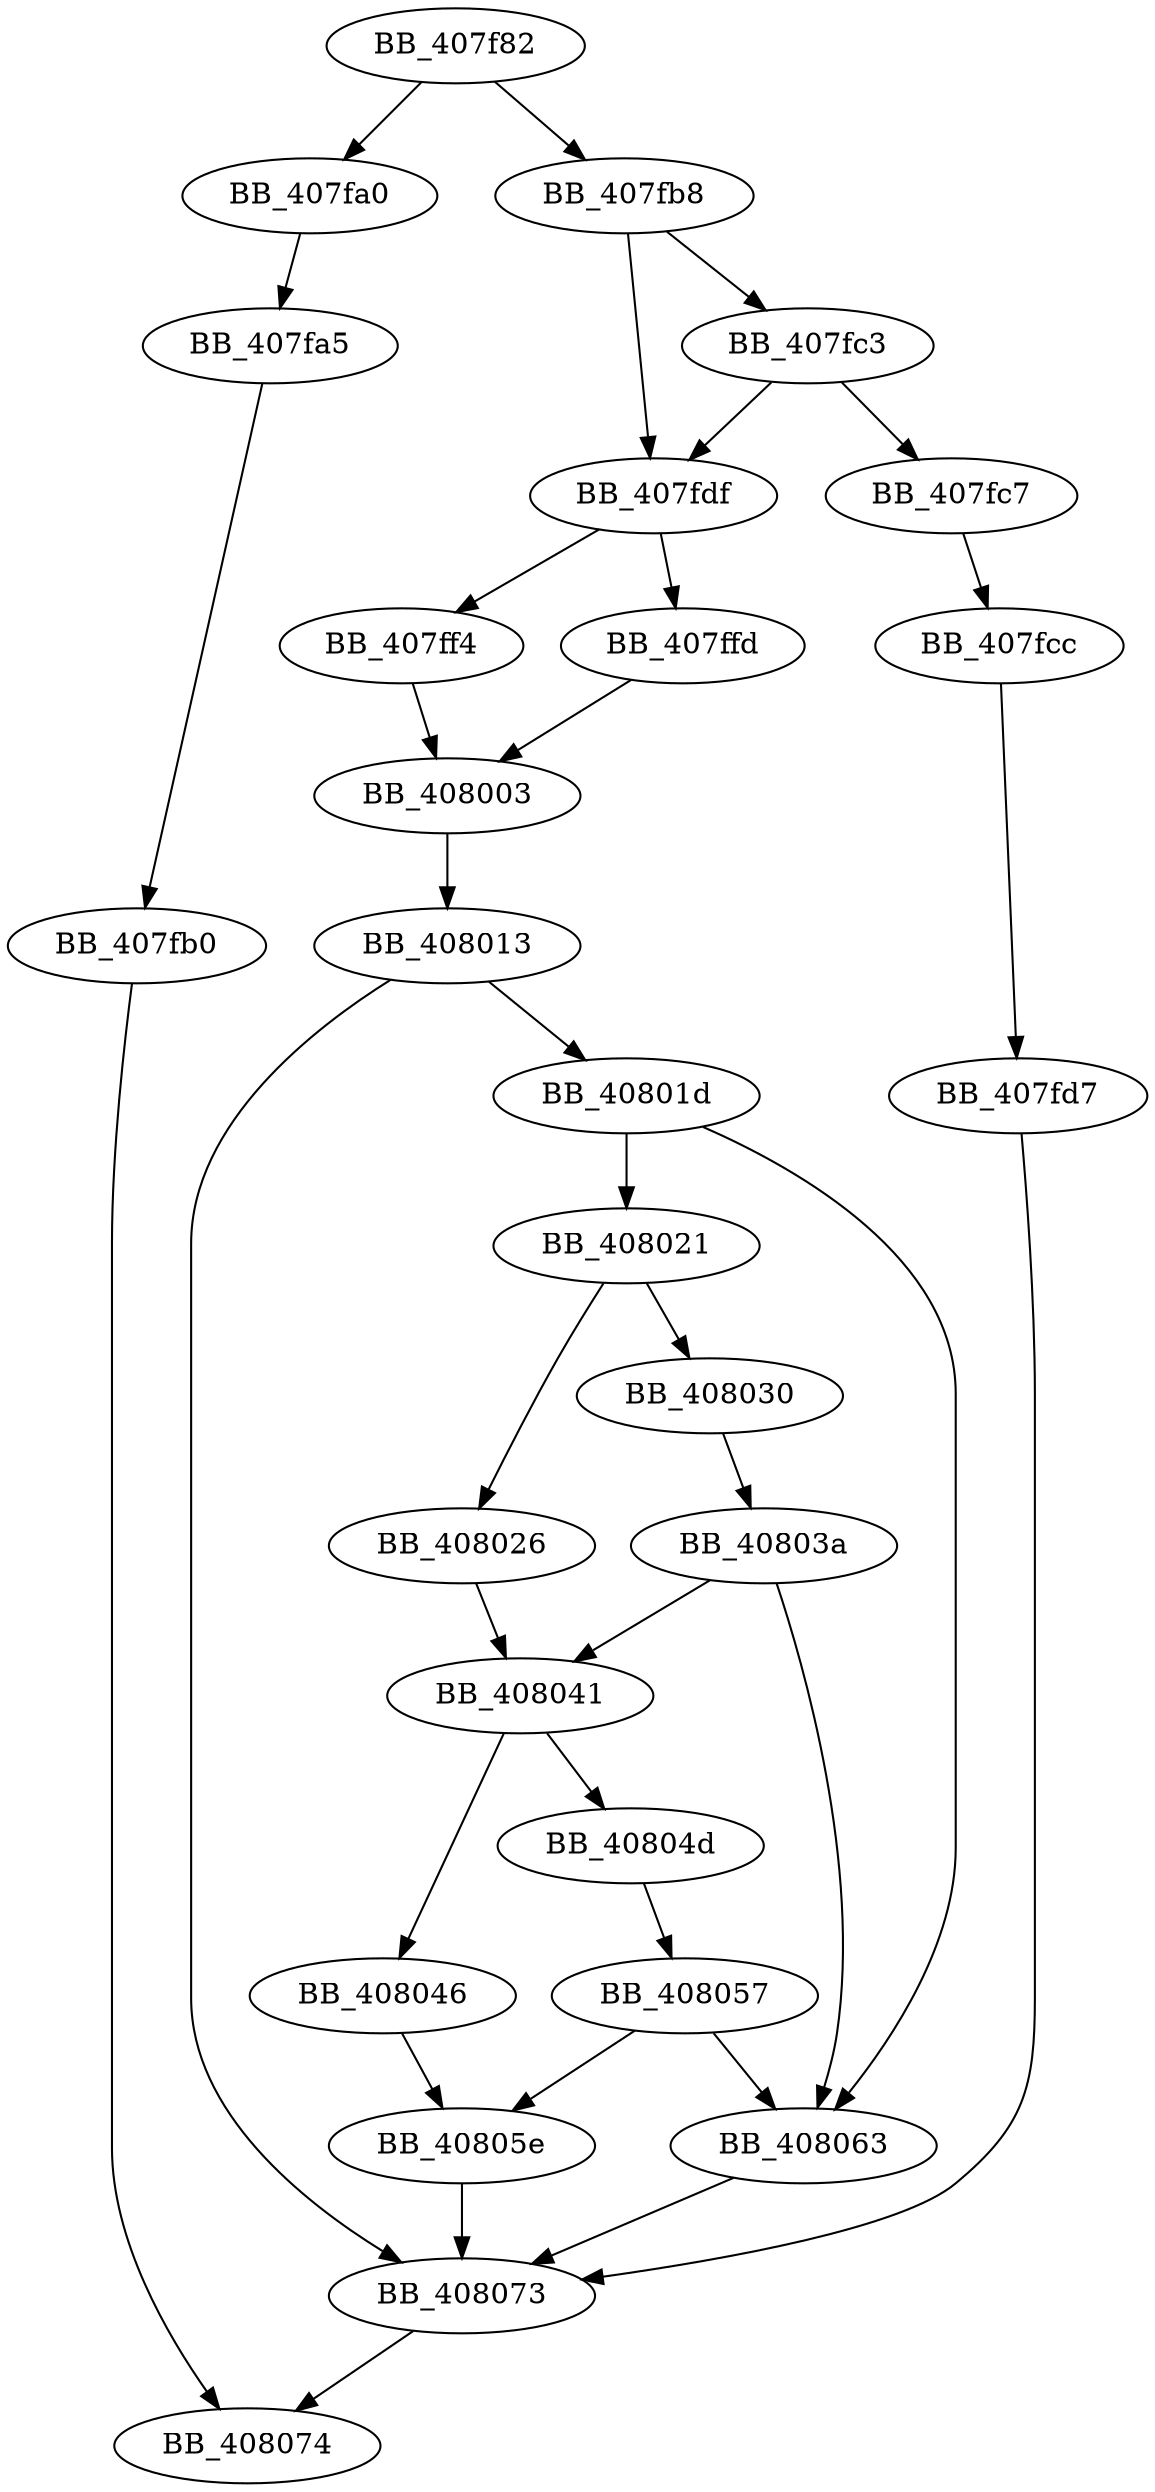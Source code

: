 DiGraph __vswprintf_helper{
BB_407f82->BB_407fa0
BB_407f82->BB_407fb8
BB_407fa0->BB_407fa5
BB_407fa5->BB_407fb0
BB_407fb0->BB_408074
BB_407fb8->BB_407fc3
BB_407fb8->BB_407fdf
BB_407fc3->BB_407fc7
BB_407fc3->BB_407fdf
BB_407fc7->BB_407fcc
BB_407fcc->BB_407fd7
BB_407fd7->BB_408073
BB_407fdf->BB_407ff4
BB_407fdf->BB_407ffd
BB_407ff4->BB_408003
BB_407ffd->BB_408003
BB_408003->BB_408013
BB_408013->BB_40801d
BB_408013->BB_408073
BB_40801d->BB_408021
BB_40801d->BB_408063
BB_408021->BB_408026
BB_408021->BB_408030
BB_408026->BB_408041
BB_408030->BB_40803a
BB_40803a->BB_408041
BB_40803a->BB_408063
BB_408041->BB_408046
BB_408041->BB_40804d
BB_408046->BB_40805e
BB_40804d->BB_408057
BB_408057->BB_40805e
BB_408057->BB_408063
BB_40805e->BB_408073
BB_408063->BB_408073
BB_408073->BB_408074
}
